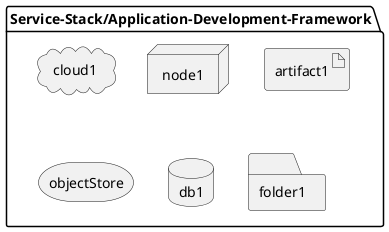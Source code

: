 @startuml

package  "Service-Stack/Application-Development-Framework" {
  cloud cloud1
  node node1
  artifact artifact1
  storage objectStore
  database db1
  folder folder1
}

@enduml
